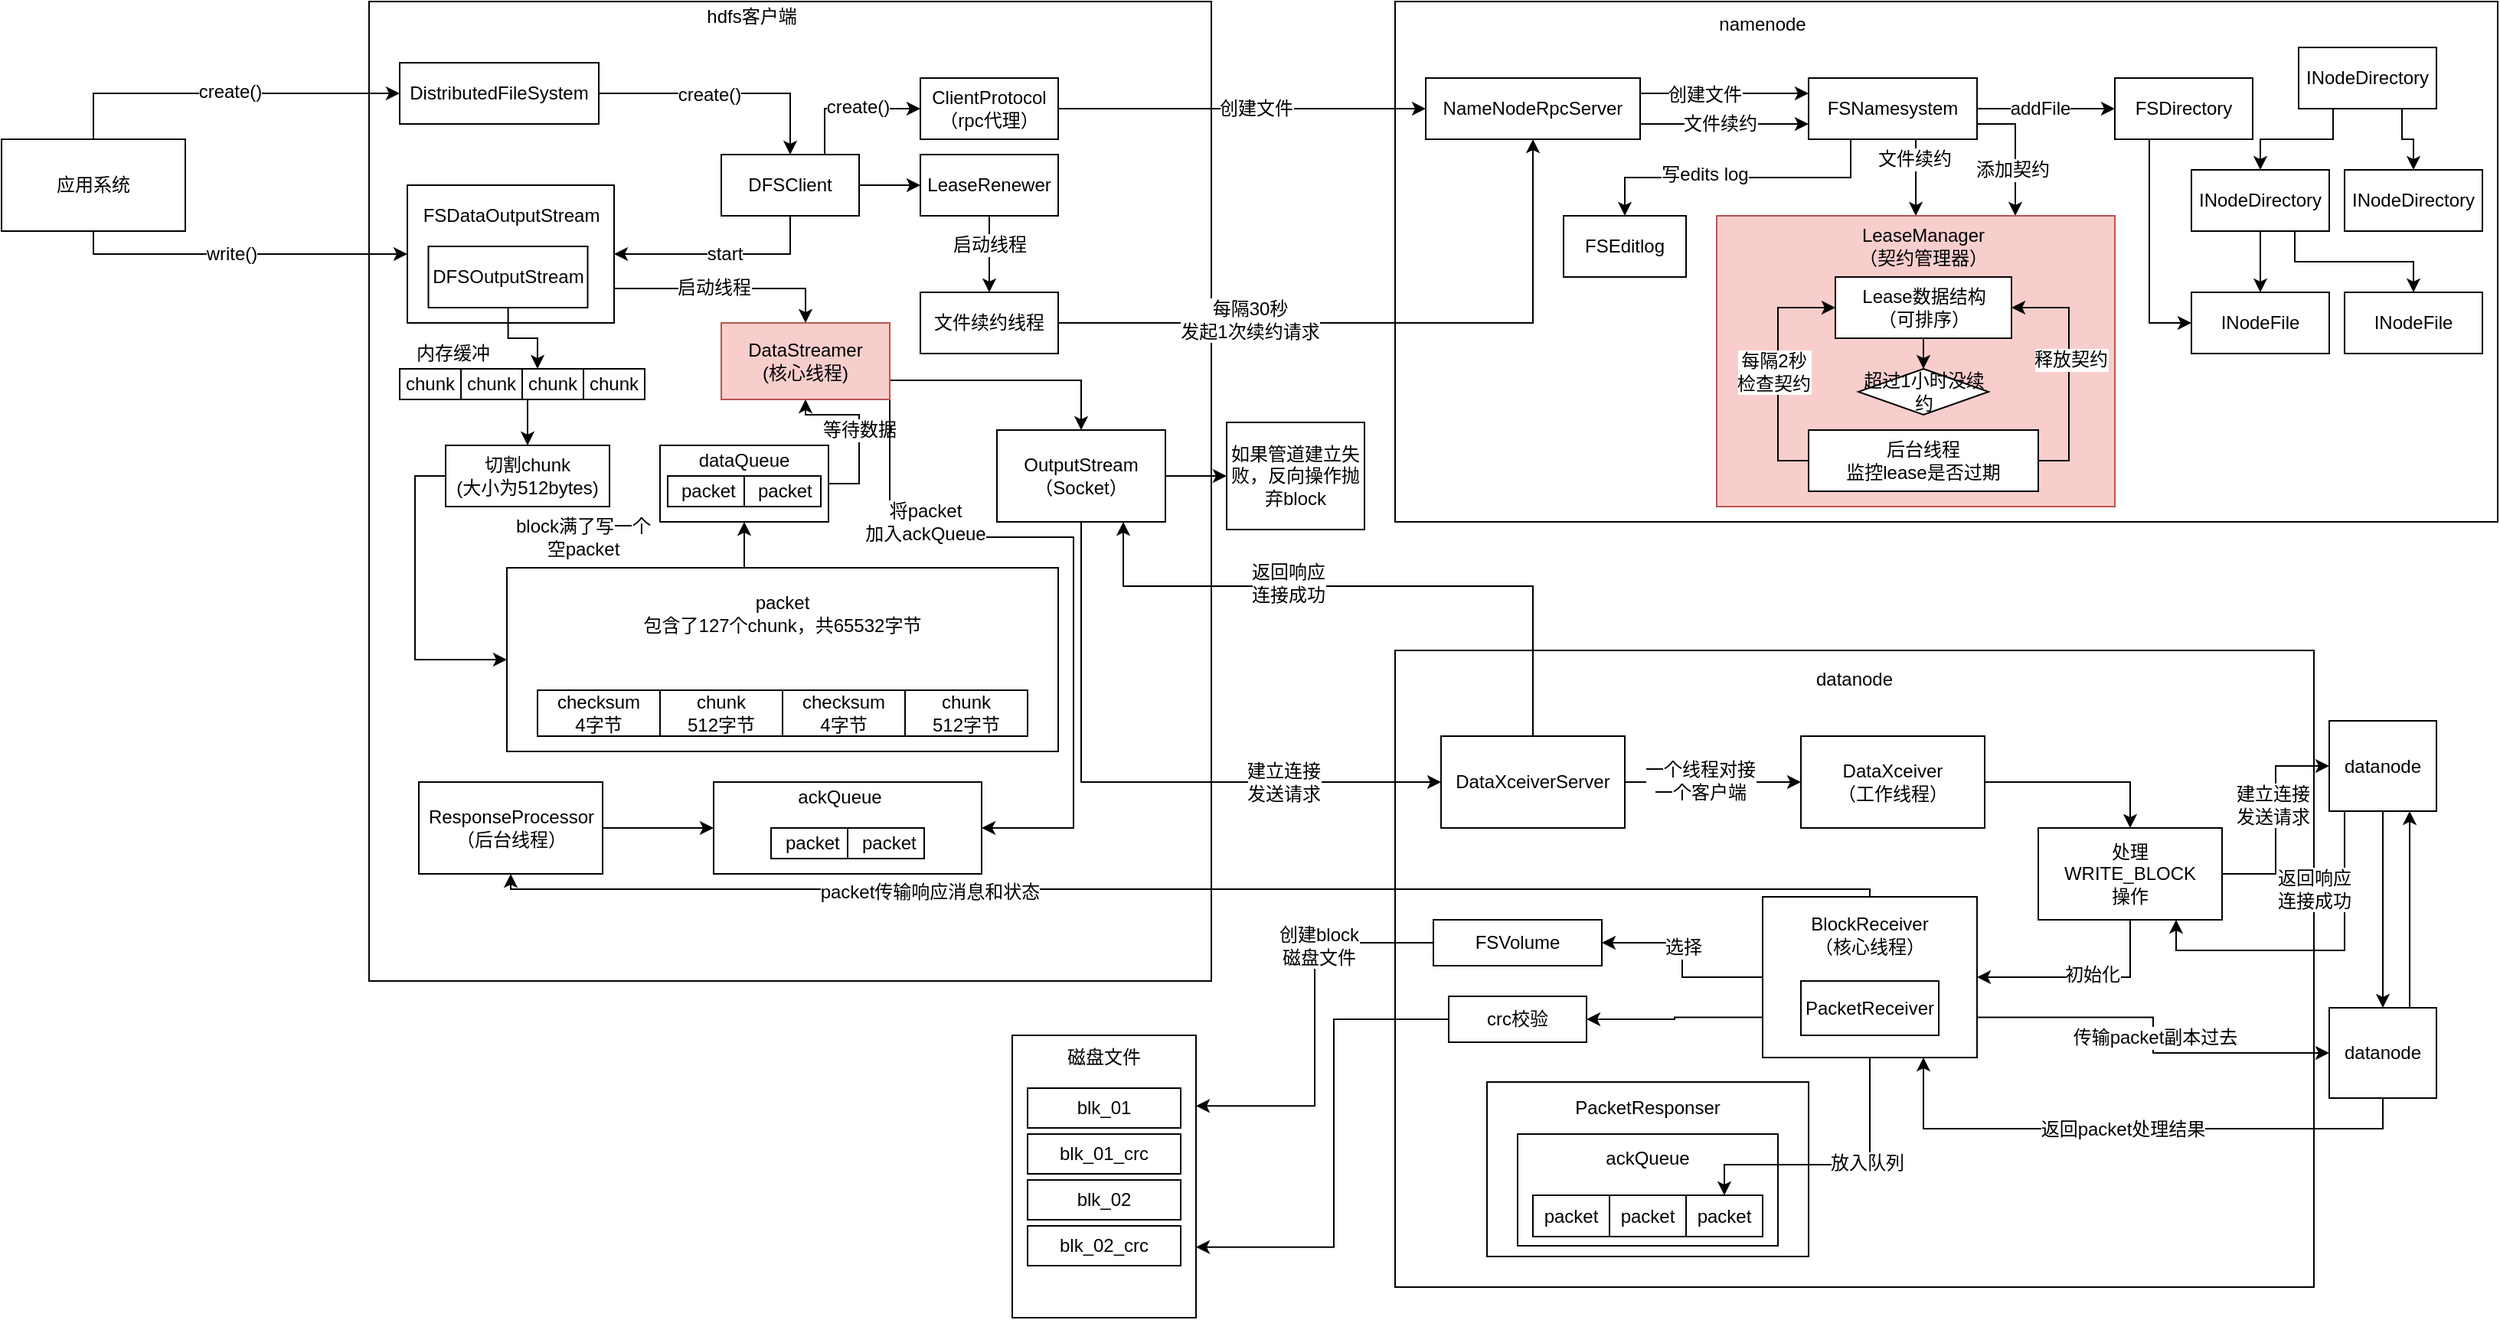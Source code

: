 <mxfile version="12.5.4" type="github">
  <diagram id="ioWwjYIK43UYGciUmTGW" name="第 1 页">
    <mxGraphModel dx="1185" dy="635" grid="1" gridSize="10" guides="1" tooltips="1" connect="1" arrows="1" fold="1" page="1" pageScale="1" pageWidth="827" pageHeight="1169" math="0" shadow="0">
      <root>
        <mxCell id="0"/>
        <mxCell id="1" parent="0"/>
        <mxCell id="fzsWADmZ7G9VQ_jfT-OL-42" value="" style="rounded=0;whiteSpace=wrap;html=1;" parent="1" vertex="1">
          <mxGeometry x="930" y="130" width="720" height="340" as="geometry"/>
        </mxCell>
        <mxCell id="fzsWADmZ7G9VQ_jfT-OL-1" value="" style="rounded=0;whiteSpace=wrap;html=1;" parent="1" vertex="1">
          <mxGeometry x="260" y="130" width="550" height="640" as="geometry"/>
        </mxCell>
        <mxCell id="fzsWADmZ7G9VQ_jfT-OL-2" value="hdfs客户端" style="text;html=1;strokeColor=none;fillColor=none;align=center;verticalAlign=middle;whiteSpace=wrap;rounded=0;" parent="1" vertex="1">
          <mxGeometry x="460" y="130" width="100" height="20" as="geometry"/>
        </mxCell>
        <mxCell id="fzsWADmZ7G9VQ_jfT-OL-6" style="edgeStyle=orthogonalEdgeStyle;rounded=0;orthogonalLoop=1;jettySize=auto;html=1;entryX=0.5;entryY=0;entryDx=0;entryDy=0;" parent="1" source="fzsWADmZ7G9VQ_jfT-OL-3" target="fzsWADmZ7G9VQ_jfT-OL-5" edge="1">
          <mxGeometry relative="1" as="geometry"/>
        </mxCell>
        <mxCell id="fzsWADmZ7G9VQ_jfT-OL-7" value="create()" style="text;html=1;align=center;verticalAlign=middle;resizable=0;points=[];labelBackgroundColor=#ffffff;" parent="fzsWADmZ7G9VQ_jfT-OL-6" vertex="1" connectable="0">
          <mxGeometry x="-0.13" y="-1" relative="1" as="geometry">
            <mxPoint as="offset"/>
          </mxGeometry>
        </mxCell>
        <mxCell id="fzsWADmZ7G9VQ_jfT-OL-3" value="DistributedFileSystem" style="rounded=0;whiteSpace=wrap;html=1;" parent="1" vertex="1">
          <mxGeometry x="280" y="170" width="130" height="40" as="geometry"/>
        </mxCell>
        <mxCell id="fzsWADmZ7G9VQ_jfT-OL-12" style="edgeStyle=orthogonalEdgeStyle;rounded=0;orthogonalLoop=1;jettySize=auto;html=1;" parent="1" source="fzsWADmZ7G9VQ_jfT-OL-5" target="fzsWADmZ7G9VQ_jfT-OL-8" edge="1">
          <mxGeometry relative="1" as="geometry">
            <Array as="points">
              <mxPoint x="535" y="295"/>
            </Array>
          </mxGeometry>
        </mxCell>
        <mxCell id="fzsWADmZ7G9VQ_jfT-OL-13" value="start" style="text;html=1;align=center;verticalAlign=middle;resizable=0;points=[];labelBackgroundColor=#ffffff;" parent="fzsWADmZ7G9VQ_jfT-OL-12" vertex="1" connectable="0">
          <mxGeometry x="-0.029" relative="1" as="geometry">
            <mxPoint as="offset"/>
          </mxGeometry>
        </mxCell>
        <mxCell id="fzsWADmZ7G9VQ_jfT-OL-27" style="edgeStyle=orthogonalEdgeStyle;rounded=0;orthogonalLoop=1;jettySize=auto;html=1;exitX=0.75;exitY=0;exitDx=0;exitDy=0;entryX=0;entryY=0.5;entryDx=0;entryDy=0;" parent="1" source="fzsWADmZ7G9VQ_jfT-OL-5" target="fzsWADmZ7G9VQ_jfT-OL-26" edge="1">
          <mxGeometry relative="1" as="geometry"/>
        </mxCell>
        <mxCell id="fzsWADmZ7G9VQ_jfT-OL-28" value="create()" style="text;html=1;align=center;verticalAlign=middle;resizable=0;points=[];labelBackgroundColor=#ffffff;" parent="fzsWADmZ7G9VQ_jfT-OL-27" vertex="1" connectable="0">
          <mxGeometry x="0.117" y="1" relative="1" as="geometry">
            <mxPoint as="offset"/>
          </mxGeometry>
        </mxCell>
        <mxCell id="fzsWADmZ7G9VQ_jfT-OL-30" value="" style="edgeStyle=orthogonalEdgeStyle;rounded=0;orthogonalLoop=1;jettySize=auto;html=1;" parent="1" source="fzsWADmZ7G9VQ_jfT-OL-5" target="fzsWADmZ7G9VQ_jfT-OL-29" edge="1">
          <mxGeometry relative="1" as="geometry"/>
        </mxCell>
        <mxCell id="fzsWADmZ7G9VQ_jfT-OL-5" value="DFSClient" style="rounded=0;whiteSpace=wrap;html=1;" parent="1" vertex="1">
          <mxGeometry x="490" y="230" width="90" height="40" as="geometry"/>
        </mxCell>
        <mxCell id="fzsWADmZ7G9VQ_jfT-OL-21" style="edgeStyle=orthogonalEdgeStyle;rounded=0;orthogonalLoop=1;jettySize=auto;html=1;exitX=1;exitY=0.75;exitDx=0;exitDy=0;entryX=0.5;entryY=0;entryDx=0;entryDy=0;" parent="1" source="fzsWADmZ7G9VQ_jfT-OL-8" target="fzsWADmZ7G9VQ_jfT-OL-20" edge="1">
          <mxGeometry relative="1" as="geometry"/>
        </mxCell>
        <mxCell id="fzsWADmZ7G9VQ_jfT-OL-22" value="启动线程" style="text;html=1;align=center;verticalAlign=middle;resizable=0;points=[];labelBackgroundColor=#ffffff;" parent="fzsWADmZ7G9VQ_jfT-OL-21" vertex="1" connectable="0">
          <mxGeometry x="-0.119" y="1" relative="1" as="geometry">
            <mxPoint as="offset"/>
          </mxGeometry>
        </mxCell>
        <mxCell id="fzsWADmZ7G9VQ_jfT-OL-8" value="" style="rounded=0;whiteSpace=wrap;html=1;" parent="1" vertex="1">
          <mxGeometry x="285" y="250" width="135" height="90" as="geometry"/>
        </mxCell>
        <mxCell id="fzsWADmZ7G9VQ_jfT-OL-9" value="FSDataOutputStream" style="text;html=1;strokeColor=none;fillColor=none;align=center;verticalAlign=middle;whiteSpace=wrap;rounded=0;" parent="1" vertex="1">
          <mxGeometry x="298.75" y="250" width="107.5" height="40" as="geometry"/>
        </mxCell>
        <mxCell id="fzsWADmZ7G9VQ_jfT-OL-14" style="edgeStyle=orthogonalEdgeStyle;rounded=0;orthogonalLoop=1;jettySize=auto;html=1;entryX=0.25;entryY=0;entryDx=0;entryDy=0;" parent="1" source="fzsWADmZ7G9VQ_jfT-OL-10" target="mqq1E4tbq39OMTJ4zPlu-3" edge="1">
          <mxGeometry relative="1" as="geometry"/>
        </mxCell>
        <mxCell id="fzsWADmZ7G9VQ_jfT-OL-10" value="DFSOutputStream" style="rounded=0;whiteSpace=wrap;html=1;" parent="1" vertex="1">
          <mxGeometry x="298.75" y="290" width="104" height="40" as="geometry"/>
        </mxCell>
        <mxCell id="fzsWADmZ7G9VQ_jfT-OL-24" value="" style="edgeStyle=orthogonalEdgeStyle;rounded=0;orthogonalLoop=1;jettySize=auto;html=1;" parent="1" source="fzsWADmZ7G9VQ_jfT-OL-11" target="fzsWADmZ7G9VQ_jfT-OL-20" edge="1">
          <mxGeometry relative="1" as="geometry">
            <Array as="points">
              <mxPoint x="580" y="445"/>
              <mxPoint x="580" y="400"/>
              <mxPoint x="545" y="400"/>
            </Array>
          </mxGeometry>
        </mxCell>
        <mxCell id="fzsWADmZ7G9VQ_jfT-OL-25" value="等待数据" style="text;html=1;align=center;verticalAlign=middle;resizable=0;points=[];labelBackgroundColor=#ffffff;" parent="fzsWADmZ7G9VQ_jfT-OL-24" vertex="1" connectable="0">
          <mxGeometry x="-0.212" relative="1" as="geometry">
            <mxPoint y="-12" as="offset"/>
          </mxGeometry>
        </mxCell>
        <mxCell id="fzsWADmZ7G9VQ_jfT-OL-11" value="" style="rounded=0;whiteSpace=wrap;html=1;" parent="1" vertex="1">
          <mxGeometry x="450" y="420" width="110" height="50" as="geometry"/>
        </mxCell>
        <mxCell id="fzsWADmZ7G9VQ_jfT-OL-16" style="edgeStyle=orthogonalEdgeStyle;rounded=0;orthogonalLoop=1;jettySize=auto;html=1;entryX=0;entryY=0.5;entryDx=0;entryDy=0;" parent="1" source="fzsWADmZ7G9VQ_jfT-OL-15" target="fzsWADmZ7G9VQ_jfT-OL-3" edge="1">
          <mxGeometry relative="1" as="geometry">
            <Array as="points">
              <mxPoint x="80" y="190"/>
            </Array>
          </mxGeometry>
        </mxCell>
        <mxCell id="fzsWADmZ7G9VQ_jfT-OL-17" value="create()" style="text;html=1;align=center;verticalAlign=middle;resizable=0;points=[];labelBackgroundColor=#ffffff;" parent="fzsWADmZ7G9VQ_jfT-OL-16" vertex="1" connectable="0">
          <mxGeometry x="0.035" y="1" relative="1" as="geometry">
            <mxPoint as="offset"/>
          </mxGeometry>
        </mxCell>
        <mxCell id="fzsWADmZ7G9VQ_jfT-OL-18" style="edgeStyle=orthogonalEdgeStyle;rounded=0;orthogonalLoop=1;jettySize=auto;html=1;" parent="1" source="fzsWADmZ7G9VQ_jfT-OL-15" target="fzsWADmZ7G9VQ_jfT-OL-8" edge="1">
          <mxGeometry relative="1" as="geometry">
            <Array as="points">
              <mxPoint x="80" y="295"/>
            </Array>
          </mxGeometry>
        </mxCell>
        <mxCell id="fzsWADmZ7G9VQ_jfT-OL-19" value="write()" style="text;html=1;align=center;verticalAlign=middle;resizable=0;points=[];labelBackgroundColor=#ffffff;" parent="fzsWADmZ7G9VQ_jfT-OL-18" vertex="1" connectable="0">
          <mxGeometry x="-0.054" y="-2" relative="1" as="geometry">
            <mxPoint x="1" y="-2" as="offset"/>
          </mxGeometry>
        </mxCell>
        <mxCell id="fzsWADmZ7G9VQ_jfT-OL-15" value="应用系统" style="rounded=0;whiteSpace=wrap;html=1;" parent="1" vertex="1">
          <mxGeometry x="20" y="220" width="120" height="60" as="geometry"/>
        </mxCell>
        <mxCell id="mqq1E4tbq39OMTJ4zPlu-22" style="edgeStyle=orthogonalEdgeStyle;rounded=0;orthogonalLoop=1;jettySize=auto;html=1;exitX=1;exitY=0.75;exitDx=0;exitDy=0;entryX=0.5;entryY=0;entryDx=0;entryDy=0;" edge="1" parent="1" source="fzsWADmZ7G9VQ_jfT-OL-20" target="mqq1E4tbq39OMTJ4zPlu-21">
          <mxGeometry relative="1" as="geometry"/>
        </mxCell>
        <mxCell id="mqq1E4tbq39OMTJ4zPlu-64" style="edgeStyle=orthogonalEdgeStyle;rounded=0;orthogonalLoop=1;jettySize=auto;html=1;exitX=1;exitY=1;exitDx=0;exitDy=0;entryX=1;entryY=0.5;entryDx=0;entryDy=0;" edge="1" parent="1" source="fzsWADmZ7G9VQ_jfT-OL-20" target="mqq1E4tbq39OMTJ4zPlu-60">
          <mxGeometry relative="1" as="geometry">
            <Array as="points">
              <mxPoint x="600" y="480"/>
              <mxPoint x="720" y="480"/>
              <mxPoint x="720" y="670"/>
            </Array>
          </mxGeometry>
        </mxCell>
        <mxCell id="mqq1E4tbq39OMTJ4zPlu-66" value="将packet&lt;br&gt;加入ackQueue" style="text;html=1;align=center;verticalAlign=middle;resizable=0;points=[];labelBackgroundColor=#ffffff;" vertex="1" connectable="0" parent="mqq1E4tbq39OMTJ4zPlu-64">
          <mxGeometry x="-0.714" y="3" relative="1" as="geometry">
            <mxPoint x="19.5" y="14.17" as="offset"/>
          </mxGeometry>
        </mxCell>
        <mxCell id="fzsWADmZ7G9VQ_jfT-OL-20" value="DataStreamer&lt;br&gt;(核心线程)" style="rounded=0;whiteSpace=wrap;html=1;fillColor=#f8cecc;strokeColor=#b85450;" parent="1" vertex="1">
          <mxGeometry x="490" y="340" width="110" height="50" as="geometry"/>
        </mxCell>
        <mxCell id="fzsWADmZ7G9VQ_jfT-OL-26" value="ClientProtocol&lt;br&gt;（rpc代理）" style="rounded=0;whiteSpace=wrap;html=1;" parent="1" vertex="1">
          <mxGeometry x="620" y="180" width="90" height="40" as="geometry"/>
        </mxCell>
        <mxCell id="fzsWADmZ7G9VQ_jfT-OL-36" style="edgeStyle=orthogonalEdgeStyle;rounded=0;orthogonalLoop=1;jettySize=auto;html=1;entryX=0.5;entryY=0;entryDx=0;entryDy=0;" parent="1" source="fzsWADmZ7G9VQ_jfT-OL-29" target="fzsWADmZ7G9VQ_jfT-OL-31" edge="1">
          <mxGeometry relative="1" as="geometry"/>
        </mxCell>
        <mxCell id="fzsWADmZ7G9VQ_jfT-OL-41" value="启动线程" style="text;html=1;align=center;verticalAlign=middle;resizable=0;points=[];labelBackgroundColor=#ffffff;" parent="fzsWADmZ7G9VQ_jfT-OL-36" vertex="1" connectable="0">
          <mxGeometry x="-0.259" relative="1" as="geometry">
            <mxPoint as="offset"/>
          </mxGeometry>
        </mxCell>
        <mxCell id="fzsWADmZ7G9VQ_jfT-OL-29" value="LeaseRenewer" style="rounded=0;whiteSpace=wrap;html=1;" parent="1" vertex="1">
          <mxGeometry x="620" y="230" width="90" height="40" as="geometry"/>
        </mxCell>
        <mxCell id="fzsWADmZ7G9VQ_jfT-OL-51" style="edgeStyle=orthogonalEdgeStyle;rounded=0;orthogonalLoop=1;jettySize=auto;html=1;" parent="1" source="fzsWADmZ7G9VQ_jfT-OL-31" target="fzsWADmZ7G9VQ_jfT-OL-45" edge="1">
          <mxGeometry relative="1" as="geometry"/>
        </mxCell>
        <mxCell id="fzsWADmZ7G9VQ_jfT-OL-52" value="每隔30秒&lt;br&gt;发起1次续约请求" style="text;html=1;align=center;verticalAlign=middle;resizable=0;points=[];labelBackgroundColor=#ffffff;" parent="fzsWADmZ7G9VQ_jfT-OL-51" vertex="1" connectable="0">
          <mxGeometry x="-0.422" y="2" relative="1" as="geometry">
            <mxPoint as="offset"/>
          </mxGeometry>
        </mxCell>
        <mxCell id="fzsWADmZ7G9VQ_jfT-OL-31" value="文件续约线程" style="rounded=0;whiteSpace=wrap;html=1;" parent="1" vertex="1">
          <mxGeometry x="620" y="320" width="90" height="40" as="geometry"/>
        </mxCell>
        <mxCell id="fzsWADmZ7G9VQ_jfT-OL-37" value="" style="rounded=0;whiteSpace=wrap;html=1;" parent="1" vertex="1">
          <mxGeometry x="930" y="554" width="600" height="416" as="geometry"/>
        </mxCell>
        <mxCell id="fzsWADmZ7G9VQ_jfT-OL-44" value="namenode" style="text;html=1;strokeColor=none;fillColor=none;align=center;verticalAlign=middle;whiteSpace=wrap;rounded=0;" parent="1" vertex="1">
          <mxGeometry x="1110" y="130" width="120" height="30" as="geometry"/>
        </mxCell>
        <mxCell id="fzsWADmZ7G9VQ_jfT-OL-56" value="" style="edgeStyle=orthogonalEdgeStyle;rounded=0;orthogonalLoop=1;jettySize=auto;html=1;" parent="1" source="fzsWADmZ7G9VQ_jfT-OL-45" target="fzsWADmZ7G9VQ_jfT-OL-55" edge="1">
          <mxGeometry relative="1" as="geometry">
            <Array as="points">
              <mxPoint x="1120" y="210"/>
              <mxPoint x="1120" y="210"/>
            </Array>
          </mxGeometry>
        </mxCell>
        <mxCell id="fzsWADmZ7G9VQ_jfT-OL-62" value="文件续约" style="text;html=1;align=center;verticalAlign=middle;resizable=0;points=[];labelBackgroundColor=#ffffff;" parent="fzsWADmZ7G9VQ_jfT-OL-56" vertex="1" connectable="0">
          <mxGeometry x="-0.258" y="3" relative="1" as="geometry">
            <mxPoint x="10.34" y="3.14" as="offset"/>
          </mxGeometry>
        </mxCell>
        <mxCell id="fzsWADmZ7G9VQ_jfT-OL-61" style="edgeStyle=orthogonalEdgeStyle;rounded=0;orthogonalLoop=1;jettySize=auto;html=1;exitX=1;exitY=0.25;exitDx=0;exitDy=0;entryX=0;entryY=0.25;entryDx=0;entryDy=0;" parent="1" source="fzsWADmZ7G9VQ_jfT-OL-45" target="fzsWADmZ7G9VQ_jfT-OL-55" edge="1">
          <mxGeometry relative="1" as="geometry"/>
        </mxCell>
        <mxCell id="fzsWADmZ7G9VQ_jfT-OL-63" value="创建文件" style="text;html=1;align=center;verticalAlign=middle;resizable=0;points=[];labelBackgroundColor=#ffffff;" parent="fzsWADmZ7G9VQ_jfT-OL-61" vertex="1" connectable="0">
          <mxGeometry x="-0.241" y="-1" relative="1" as="geometry">
            <mxPoint as="offset"/>
          </mxGeometry>
        </mxCell>
        <mxCell id="fzsWADmZ7G9VQ_jfT-OL-45" value="NameNodeRpcServer" style="rounded=0;whiteSpace=wrap;html=1;" parent="1" vertex="1">
          <mxGeometry x="950" y="180" width="140" height="40" as="geometry"/>
        </mxCell>
        <mxCell id="fzsWADmZ7G9VQ_jfT-OL-69" style="edgeStyle=orthogonalEdgeStyle;rounded=0;orthogonalLoop=1;jettySize=auto;html=1;" parent="1" source="fzsWADmZ7G9VQ_jfT-OL-55" target="fzsWADmZ7G9VQ_jfT-OL-68" edge="1">
          <mxGeometry relative="1" as="geometry"/>
        </mxCell>
        <mxCell id="fzsWADmZ7G9VQ_jfT-OL-70" value="addFile" style="text;html=1;align=center;verticalAlign=middle;resizable=0;points=[];labelBackgroundColor=#ffffff;" parent="fzsWADmZ7G9VQ_jfT-OL-69" vertex="1" connectable="0">
          <mxGeometry x="-0.232" y="1" relative="1" as="geometry">
            <mxPoint x="5.83" y="1" as="offset"/>
          </mxGeometry>
        </mxCell>
        <mxCell id="fzsWADmZ7G9VQ_jfT-OL-83" style="edgeStyle=orthogonalEdgeStyle;rounded=0;orthogonalLoop=1;jettySize=auto;html=1;exitX=0.25;exitY=1;exitDx=0;exitDy=0;entryX=0.5;entryY=0;entryDx=0;entryDy=0;" parent="1" source="fzsWADmZ7G9VQ_jfT-OL-55" target="fzsWADmZ7G9VQ_jfT-OL-82" edge="1">
          <mxGeometry relative="1" as="geometry"/>
        </mxCell>
        <mxCell id="fzsWADmZ7G9VQ_jfT-OL-84" value="写edits log" style="text;html=1;align=center;verticalAlign=middle;resizable=0;points=[];labelBackgroundColor=#ffffff;" parent="fzsWADmZ7G9VQ_jfT-OL-83" vertex="1" connectable="0">
          <mxGeometry x="0.224" y="-2" relative="1" as="geometry">
            <mxPoint as="offset"/>
          </mxGeometry>
        </mxCell>
        <mxCell id="fzsWADmZ7G9VQ_jfT-OL-97" style="edgeStyle=orthogonalEdgeStyle;rounded=0;orthogonalLoop=1;jettySize=auto;html=1;exitX=0.5;exitY=1;exitDx=0;exitDy=0;entryX=0.5;entryY=0;entryDx=0;entryDy=0;" parent="1" source="fzsWADmZ7G9VQ_jfT-OL-55" target="fzsWADmZ7G9VQ_jfT-OL-85" edge="1">
          <mxGeometry relative="1" as="geometry">
            <Array as="points">
              <mxPoint x="1270" y="220"/>
            </Array>
          </mxGeometry>
        </mxCell>
        <mxCell id="fzsWADmZ7G9VQ_jfT-OL-98" value="文件续约" style="text;html=1;align=center;verticalAlign=middle;resizable=0;points=[];labelBackgroundColor=#ffffff;" parent="fzsWADmZ7G9VQ_jfT-OL-97" vertex="1" connectable="0">
          <mxGeometry x="-0.154" y="-1" relative="1" as="geometry">
            <mxPoint as="offset"/>
          </mxGeometry>
        </mxCell>
        <mxCell id="fzsWADmZ7G9VQ_jfT-OL-99" style="edgeStyle=orthogonalEdgeStyle;rounded=0;orthogonalLoop=1;jettySize=auto;html=1;exitX=1;exitY=0.75;exitDx=0;exitDy=0;entryX=0.75;entryY=0;entryDx=0;entryDy=0;" parent="1" source="fzsWADmZ7G9VQ_jfT-OL-55" target="fzsWADmZ7G9VQ_jfT-OL-85" edge="1">
          <mxGeometry relative="1" as="geometry"/>
        </mxCell>
        <mxCell id="fzsWADmZ7G9VQ_jfT-OL-100" value="添加契约" style="text;html=1;align=center;verticalAlign=middle;resizable=0;points=[];labelBackgroundColor=#ffffff;" parent="fzsWADmZ7G9VQ_jfT-OL-99" vertex="1" connectable="0">
          <mxGeometry x="0.078" y="-2" relative="1" as="geometry">
            <mxPoint x="-0.5" y="9.17" as="offset"/>
          </mxGeometry>
        </mxCell>
        <mxCell id="fzsWADmZ7G9VQ_jfT-OL-55" value="FSNamesystem" style="rounded=0;whiteSpace=wrap;html=1;" parent="1" vertex="1">
          <mxGeometry x="1200" y="180" width="110" height="40" as="geometry"/>
        </mxCell>
        <mxCell id="fzsWADmZ7G9VQ_jfT-OL-46" style="edgeStyle=orthogonalEdgeStyle;rounded=0;orthogonalLoop=1;jettySize=auto;html=1;" parent="1" source="fzsWADmZ7G9VQ_jfT-OL-26" target="fzsWADmZ7G9VQ_jfT-OL-45" edge="1">
          <mxGeometry relative="1" as="geometry"/>
        </mxCell>
        <mxCell id="fzsWADmZ7G9VQ_jfT-OL-47" value="创建文件" style="text;html=1;align=center;verticalAlign=middle;resizable=0;points=[];labelBackgroundColor=#ffffff;" parent="fzsWADmZ7G9VQ_jfT-OL-46" vertex="1" connectable="0">
          <mxGeometry x="0.077" relative="1" as="geometry">
            <mxPoint as="offset"/>
          </mxGeometry>
        </mxCell>
        <mxCell id="fzsWADmZ7G9VQ_jfT-OL-81" style="edgeStyle=orthogonalEdgeStyle;rounded=0;orthogonalLoop=1;jettySize=auto;html=1;exitX=0.25;exitY=1;exitDx=0;exitDy=0;entryX=0;entryY=0.5;entryDx=0;entryDy=0;" parent="1" source="fzsWADmZ7G9VQ_jfT-OL-68" target="fzsWADmZ7G9VQ_jfT-OL-76" edge="1">
          <mxGeometry relative="1" as="geometry"/>
        </mxCell>
        <mxCell id="fzsWADmZ7G9VQ_jfT-OL-68" value="FSDirectory" style="rounded=0;whiteSpace=wrap;html=1;" parent="1" vertex="1">
          <mxGeometry x="1400" y="180" width="90" height="40" as="geometry"/>
        </mxCell>
        <mxCell id="fzsWADmZ7G9VQ_jfT-OL-74" style="edgeStyle=orthogonalEdgeStyle;rounded=0;orthogonalLoop=1;jettySize=auto;html=1;exitX=0.25;exitY=1;exitDx=0;exitDy=0;" parent="1" source="fzsWADmZ7G9VQ_jfT-OL-71" target="fzsWADmZ7G9VQ_jfT-OL-72" edge="1">
          <mxGeometry relative="1" as="geometry"/>
        </mxCell>
        <mxCell id="fzsWADmZ7G9VQ_jfT-OL-75" style="edgeStyle=orthogonalEdgeStyle;rounded=0;orthogonalLoop=1;jettySize=auto;html=1;exitX=0.75;exitY=1;exitDx=0;exitDy=0;entryX=0.5;entryY=0;entryDx=0;entryDy=0;" parent="1" source="fzsWADmZ7G9VQ_jfT-OL-71" target="fzsWADmZ7G9VQ_jfT-OL-73" edge="1">
          <mxGeometry relative="1" as="geometry"/>
        </mxCell>
        <mxCell id="fzsWADmZ7G9VQ_jfT-OL-71" value="INodeDirectory" style="rounded=0;whiteSpace=wrap;html=1;" parent="1" vertex="1">
          <mxGeometry x="1520" y="160" width="90" height="40" as="geometry"/>
        </mxCell>
        <mxCell id="fzsWADmZ7G9VQ_jfT-OL-79" style="edgeStyle=orthogonalEdgeStyle;rounded=0;orthogonalLoop=1;jettySize=auto;html=1;entryX=0.5;entryY=0;entryDx=0;entryDy=0;" parent="1" source="fzsWADmZ7G9VQ_jfT-OL-72" target="fzsWADmZ7G9VQ_jfT-OL-76" edge="1">
          <mxGeometry relative="1" as="geometry"/>
        </mxCell>
        <mxCell id="fzsWADmZ7G9VQ_jfT-OL-80" style="edgeStyle=orthogonalEdgeStyle;rounded=0;orthogonalLoop=1;jettySize=auto;html=1;exitX=0.75;exitY=1;exitDx=0;exitDy=0;entryX=0.5;entryY=0;entryDx=0;entryDy=0;" parent="1" source="fzsWADmZ7G9VQ_jfT-OL-72" target="fzsWADmZ7G9VQ_jfT-OL-77" edge="1">
          <mxGeometry relative="1" as="geometry"/>
        </mxCell>
        <mxCell id="fzsWADmZ7G9VQ_jfT-OL-72" value="INodeDirectory" style="rounded=0;whiteSpace=wrap;html=1;" parent="1" vertex="1">
          <mxGeometry x="1450" y="240" width="90" height="40" as="geometry"/>
        </mxCell>
        <mxCell id="fzsWADmZ7G9VQ_jfT-OL-73" value="INodeDirectory" style="rounded=0;whiteSpace=wrap;html=1;" parent="1" vertex="1">
          <mxGeometry x="1550" y="240" width="90" height="40" as="geometry"/>
        </mxCell>
        <mxCell id="fzsWADmZ7G9VQ_jfT-OL-76" value="INodeFile" style="rounded=0;whiteSpace=wrap;html=1;" parent="1" vertex="1">
          <mxGeometry x="1450" y="320" width="90" height="40" as="geometry"/>
        </mxCell>
        <mxCell id="fzsWADmZ7G9VQ_jfT-OL-77" value="INodeFile" style="rounded=0;whiteSpace=wrap;html=1;" parent="1" vertex="1">
          <mxGeometry x="1550" y="320" width="90" height="40" as="geometry"/>
        </mxCell>
        <mxCell id="fzsWADmZ7G9VQ_jfT-OL-82" value="FSEditlog" style="rounded=0;whiteSpace=wrap;html=1;" parent="1" vertex="1">
          <mxGeometry x="1040" y="270" width="80" height="40" as="geometry"/>
        </mxCell>
        <mxCell id="fzsWADmZ7G9VQ_jfT-OL-85" value="" style="rounded=0;whiteSpace=wrap;html=1;fillColor=#f8cecc;strokeColor=#b85450;" parent="1" vertex="1">
          <mxGeometry x="1140" y="270" width="260" height="190" as="geometry"/>
        </mxCell>
        <mxCell id="fzsWADmZ7G9VQ_jfT-OL-86" value="LeaseManager&lt;br&gt;（契约管理器）" style="text;html=1;strokeColor=none;fillColor=none;align=center;verticalAlign=middle;whiteSpace=wrap;rounded=0;" parent="1" vertex="1">
          <mxGeometry x="1230" y="275" width="90" height="30" as="geometry"/>
        </mxCell>
        <mxCell id="fzsWADmZ7G9VQ_jfT-OL-89" style="edgeStyle=orthogonalEdgeStyle;rounded=0;orthogonalLoop=1;jettySize=auto;html=1;entryX=0.5;entryY=0;entryDx=0;entryDy=0;" parent="1" source="fzsWADmZ7G9VQ_jfT-OL-87" target="fzsWADmZ7G9VQ_jfT-OL-88" edge="1">
          <mxGeometry relative="1" as="geometry"/>
        </mxCell>
        <mxCell id="fzsWADmZ7G9VQ_jfT-OL-87" value="Lease数据结构&lt;br&gt;（可排序）" style="rounded=0;whiteSpace=wrap;html=1;" parent="1" vertex="1">
          <mxGeometry x="1217.5" y="310" width="115" height="40" as="geometry"/>
        </mxCell>
        <mxCell id="fzsWADmZ7G9VQ_jfT-OL-88" value="超过1小时没续约" style="rhombus;whiteSpace=wrap;html=1;" parent="1" vertex="1">
          <mxGeometry x="1232.5" y="370" width="85" height="30" as="geometry"/>
        </mxCell>
        <mxCell id="fzsWADmZ7G9VQ_jfT-OL-92" style="edgeStyle=orthogonalEdgeStyle;rounded=0;orthogonalLoop=1;jettySize=auto;html=1;entryX=0;entryY=0.5;entryDx=0;entryDy=0;" parent="1" source="fzsWADmZ7G9VQ_jfT-OL-90" target="fzsWADmZ7G9VQ_jfT-OL-87" edge="1">
          <mxGeometry relative="1" as="geometry">
            <Array as="points">
              <mxPoint x="1180" y="430"/>
              <mxPoint x="1180" y="330"/>
            </Array>
          </mxGeometry>
        </mxCell>
        <mxCell id="fzsWADmZ7G9VQ_jfT-OL-93" value="每隔2秒&lt;br&gt;检查契约" style="text;html=1;align=center;verticalAlign=middle;resizable=0;points=[];labelBackgroundColor=#ffffff;" parent="fzsWADmZ7G9VQ_jfT-OL-92" vertex="1" connectable="0">
          <mxGeometry x="-0.005" y="3" relative="1" as="geometry">
            <mxPoint as="offset"/>
          </mxGeometry>
        </mxCell>
        <mxCell id="fzsWADmZ7G9VQ_jfT-OL-94" style="edgeStyle=orthogonalEdgeStyle;rounded=0;orthogonalLoop=1;jettySize=auto;html=1;entryX=1;entryY=0.5;entryDx=0;entryDy=0;" parent="1" source="fzsWADmZ7G9VQ_jfT-OL-90" target="fzsWADmZ7G9VQ_jfT-OL-87" edge="1">
          <mxGeometry relative="1" as="geometry">
            <Array as="points">
              <mxPoint x="1370" y="430"/>
              <mxPoint x="1370" y="330"/>
            </Array>
          </mxGeometry>
        </mxCell>
        <mxCell id="fzsWADmZ7G9VQ_jfT-OL-95" value="释放契约" style="text;html=1;align=center;verticalAlign=middle;resizable=0;points=[];labelBackgroundColor=#ffffff;" parent="fzsWADmZ7G9VQ_jfT-OL-94" vertex="1" connectable="0">
          <mxGeometry x="0.101" y="-1" relative="1" as="geometry">
            <mxPoint as="offset"/>
          </mxGeometry>
        </mxCell>
        <mxCell id="fzsWADmZ7G9VQ_jfT-OL-90" value="后台线程&lt;br&gt;监控lease是否过期" style="rounded=0;whiteSpace=wrap;html=1;" parent="1" vertex="1">
          <mxGeometry x="1200" y="410" width="150" height="40" as="geometry"/>
        </mxCell>
        <mxCell id="mqq1E4tbq39OMTJ4zPlu-1" value="chunk" style="rounded=0;whiteSpace=wrap;html=1;" vertex="1" parent="1">
          <mxGeometry x="280" y="370" width="40" height="20" as="geometry"/>
        </mxCell>
        <mxCell id="mqq1E4tbq39OMTJ4zPlu-2" value="chunk" style="rounded=0;whiteSpace=wrap;html=1;" vertex="1" parent="1">
          <mxGeometry x="320" y="370" width="40" height="20" as="geometry"/>
        </mxCell>
        <mxCell id="mqq1E4tbq39OMTJ4zPlu-7" style="edgeStyle=orthogonalEdgeStyle;rounded=0;orthogonalLoop=1;jettySize=auto;html=1;exitX=0.5;exitY=1;exitDx=0;exitDy=0;entryX=0.5;entryY=0;entryDx=0;entryDy=0;" edge="1" parent="1" source="mqq1E4tbq39OMTJ4zPlu-3" target="mqq1E4tbq39OMTJ4zPlu-6">
          <mxGeometry relative="1" as="geometry"/>
        </mxCell>
        <mxCell id="mqq1E4tbq39OMTJ4zPlu-3" value="chunk" style="rounded=0;whiteSpace=wrap;html=1;" vertex="1" parent="1">
          <mxGeometry x="360" y="370" width="40" height="20" as="geometry"/>
        </mxCell>
        <mxCell id="mqq1E4tbq39OMTJ4zPlu-4" value="chunk" style="rounded=0;whiteSpace=wrap;html=1;" vertex="1" parent="1">
          <mxGeometry x="400" y="370" width="40" height="20" as="geometry"/>
        </mxCell>
        <mxCell id="mqq1E4tbq39OMTJ4zPlu-5" value="内存缓冲" style="text;html=1;strokeColor=none;fillColor=none;align=center;verticalAlign=middle;whiteSpace=wrap;rounded=0;" vertex="1" parent="1">
          <mxGeometry x="280" y="350" width="70" height="20" as="geometry"/>
        </mxCell>
        <mxCell id="mqq1E4tbq39OMTJ4zPlu-18" style="edgeStyle=orthogonalEdgeStyle;rounded=0;orthogonalLoop=1;jettySize=auto;html=1;exitX=0;exitY=0.5;exitDx=0;exitDy=0;entryX=0;entryY=0.5;entryDx=0;entryDy=0;" edge="1" parent="1" source="mqq1E4tbq39OMTJ4zPlu-6" target="mqq1E4tbq39OMTJ4zPlu-8">
          <mxGeometry relative="1" as="geometry"/>
        </mxCell>
        <mxCell id="mqq1E4tbq39OMTJ4zPlu-6" value="切割chunk&lt;br&gt;(大小为512bytes)" style="rounded=0;whiteSpace=wrap;html=1;" vertex="1" parent="1">
          <mxGeometry x="310" y="420" width="107" height="40" as="geometry"/>
        </mxCell>
        <mxCell id="mqq1E4tbq39OMTJ4zPlu-19" style="edgeStyle=orthogonalEdgeStyle;rounded=0;orthogonalLoop=1;jettySize=auto;html=1;exitX=0.5;exitY=0;exitDx=0;exitDy=0;entryX=0.5;entryY=1;entryDx=0;entryDy=0;" edge="1" parent="1" source="mqq1E4tbq39OMTJ4zPlu-8" target="fzsWADmZ7G9VQ_jfT-OL-11">
          <mxGeometry relative="1" as="geometry"/>
        </mxCell>
        <mxCell id="mqq1E4tbq39OMTJ4zPlu-8" value="" style="rounded=0;whiteSpace=wrap;html=1;" vertex="1" parent="1">
          <mxGeometry x="350" y="500" width="360" height="120" as="geometry"/>
        </mxCell>
        <mxCell id="mqq1E4tbq39OMTJ4zPlu-9" value="packet&lt;br&gt;包含了127个chunk，共65532字节" style="text;html=1;strokeColor=none;fillColor=none;align=center;verticalAlign=middle;whiteSpace=wrap;rounded=0;" vertex="1" parent="1">
          <mxGeometry x="430" y="510" width="200" height="40" as="geometry"/>
        </mxCell>
        <mxCell id="mqq1E4tbq39OMTJ4zPlu-10" value="checksum&lt;br&gt;4字节" style="rounded=0;whiteSpace=wrap;html=1;" vertex="1" parent="1">
          <mxGeometry x="370" y="580" width="80" height="30" as="geometry"/>
        </mxCell>
        <mxCell id="mqq1E4tbq39OMTJ4zPlu-11" value="chunk&lt;br&gt;512字节" style="rounded=0;whiteSpace=wrap;html=1;" vertex="1" parent="1">
          <mxGeometry x="450" y="580" width="80" height="30" as="geometry"/>
        </mxCell>
        <mxCell id="mqq1E4tbq39OMTJ4zPlu-15" value="checksum&lt;br&gt;4字节" style="rounded=0;whiteSpace=wrap;html=1;" vertex="1" parent="1">
          <mxGeometry x="530" y="580" width="80" height="30" as="geometry"/>
        </mxCell>
        <mxCell id="mqq1E4tbq39OMTJ4zPlu-16" value="chunk&lt;br&gt;512字节" style="rounded=0;whiteSpace=wrap;html=1;" vertex="1" parent="1">
          <mxGeometry x="610" y="580" width="80" height="30" as="geometry"/>
        </mxCell>
        <mxCell id="mqq1E4tbq39OMTJ4zPlu-20" value="block满了写一个空packet" style="text;html=1;strokeColor=none;fillColor=none;align=center;verticalAlign=middle;whiteSpace=wrap;rounded=0;" vertex="1" parent="1">
          <mxGeometry x="350" y="470" width="100" height="20" as="geometry"/>
        </mxCell>
        <mxCell id="mqq1E4tbq39OMTJ4zPlu-29" style="edgeStyle=orthogonalEdgeStyle;rounded=0;orthogonalLoop=1;jettySize=auto;html=1;entryX=0;entryY=0.5;entryDx=0;entryDy=0;" edge="1" parent="1" source="mqq1E4tbq39OMTJ4zPlu-21" target="mqq1E4tbq39OMTJ4zPlu-28">
          <mxGeometry relative="1" as="geometry"/>
        </mxCell>
        <mxCell id="mqq1E4tbq39OMTJ4zPlu-38" style="edgeStyle=orthogonalEdgeStyle;rounded=0;orthogonalLoop=1;jettySize=auto;html=1;exitX=0.5;exitY=1;exitDx=0;exitDy=0;entryX=0;entryY=0.5;entryDx=0;entryDy=0;" edge="1" parent="1" source="mqq1E4tbq39OMTJ4zPlu-21" target="mqq1E4tbq39OMTJ4zPlu-37">
          <mxGeometry relative="1" as="geometry"/>
        </mxCell>
        <mxCell id="mqq1E4tbq39OMTJ4zPlu-39" value="建立连接&lt;br&gt;发送请求" style="text;html=1;align=center;verticalAlign=middle;resizable=0;points=[];labelBackgroundColor=#ffffff;" vertex="1" connectable="0" parent="mqq1E4tbq39OMTJ4zPlu-38">
          <mxGeometry x="0.491" relative="1" as="geometry">
            <mxPoint as="offset"/>
          </mxGeometry>
        </mxCell>
        <mxCell id="mqq1E4tbq39OMTJ4zPlu-21" value="OutputStream&lt;br&gt;（Socket）" style="rounded=0;whiteSpace=wrap;html=1;" vertex="1" parent="1">
          <mxGeometry x="670" y="410" width="110" height="60" as="geometry"/>
        </mxCell>
        <mxCell id="mqq1E4tbq39OMTJ4zPlu-23" value="datanode" style="text;html=1;strokeColor=none;fillColor=none;align=center;verticalAlign=middle;whiteSpace=wrap;rounded=0;" vertex="1" parent="1">
          <mxGeometry x="1185" y="560" width="90" height="26" as="geometry"/>
        </mxCell>
        <mxCell id="mqq1E4tbq39OMTJ4zPlu-28" value="如果管道建立失败，反向操作抛弃block" style="rounded=0;whiteSpace=wrap;html=1;" vertex="1" parent="1">
          <mxGeometry x="820" y="405" width="90" height="70" as="geometry"/>
        </mxCell>
        <mxCell id="mqq1E4tbq39OMTJ4zPlu-32" style="edgeStyle=orthogonalEdgeStyle;rounded=0;orthogonalLoop=1;jettySize=auto;html=1;entryX=1;entryY=0.25;entryDx=0;entryDy=0;" edge="1" parent="1" source="mqq1E4tbq39OMTJ4zPlu-30" target="mqq1E4tbq39OMTJ4zPlu-31">
          <mxGeometry relative="1" as="geometry"/>
        </mxCell>
        <mxCell id="mqq1E4tbq39OMTJ4zPlu-33" value="创建block&lt;br&gt;磁盘文件" style="text;html=1;align=center;verticalAlign=middle;resizable=0;points=[];labelBackgroundColor=#ffffff;" vertex="1" connectable="0" parent="mqq1E4tbq39OMTJ4zPlu-32">
          <mxGeometry x="-0.394" y="2" relative="1" as="geometry">
            <mxPoint as="offset"/>
          </mxGeometry>
        </mxCell>
        <mxCell id="mqq1E4tbq39OMTJ4zPlu-30" value="FSVolume" style="rounded=0;whiteSpace=wrap;html=1;" vertex="1" parent="1">
          <mxGeometry x="955" y="730" width="110" height="30" as="geometry"/>
        </mxCell>
        <mxCell id="mqq1E4tbq39OMTJ4zPlu-31" value="" style="rounded=0;whiteSpace=wrap;html=1;" vertex="1" parent="1">
          <mxGeometry x="680" y="805.5" width="120" height="184.5" as="geometry"/>
        </mxCell>
        <mxCell id="mqq1E4tbq39OMTJ4zPlu-35" style="edgeStyle=orthogonalEdgeStyle;rounded=0;orthogonalLoop=1;jettySize=auto;html=1;entryX=1;entryY=0.5;entryDx=0;entryDy=0;" edge="1" parent="1" source="mqq1E4tbq39OMTJ4zPlu-34" target="mqq1E4tbq39OMTJ4zPlu-30">
          <mxGeometry relative="1" as="geometry"/>
        </mxCell>
        <mxCell id="mqq1E4tbq39OMTJ4zPlu-36" value="选择" style="text;html=1;align=center;verticalAlign=middle;resizable=0;points=[];labelBackgroundColor=#ffffff;" vertex="1" connectable="0" parent="mqq1E4tbq39OMTJ4zPlu-35">
          <mxGeometry x="0.13" relative="1" as="geometry">
            <mxPoint as="offset"/>
          </mxGeometry>
        </mxCell>
        <mxCell id="mqq1E4tbq39OMTJ4zPlu-75" style="edgeStyle=orthogonalEdgeStyle;rounded=0;orthogonalLoop=1;jettySize=auto;html=1;exitX=0;exitY=0.75;exitDx=0;exitDy=0;" edge="1" parent="1" source="mqq1E4tbq39OMTJ4zPlu-34" target="mqq1E4tbq39OMTJ4zPlu-76">
          <mxGeometry relative="1" as="geometry">
            <mxPoint x="1070" y="794" as="targetPoint"/>
          </mxGeometry>
        </mxCell>
        <mxCell id="mqq1E4tbq39OMTJ4zPlu-96" style="edgeStyle=orthogonalEdgeStyle;rounded=0;orthogonalLoop=1;jettySize=auto;html=1;exitX=1;exitY=0.75;exitDx=0;exitDy=0;" edge="1" parent="1" source="mqq1E4tbq39OMTJ4zPlu-34" target="mqq1E4tbq39OMTJ4zPlu-49">
          <mxGeometry relative="1" as="geometry"/>
        </mxCell>
        <mxCell id="mqq1E4tbq39OMTJ4zPlu-97" value="传输packet副本过去" style="text;html=1;align=center;verticalAlign=middle;resizable=0;points=[];labelBackgroundColor=#ffffff;" vertex="1" connectable="0" parent="mqq1E4tbq39OMTJ4zPlu-96">
          <mxGeometry x="0.011" y="1" relative="1" as="geometry">
            <mxPoint as="offset"/>
          </mxGeometry>
        </mxCell>
        <mxCell id="mqq1E4tbq39OMTJ4zPlu-102" style="edgeStyle=orthogonalEdgeStyle;rounded=0;orthogonalLoop=1;jettySize=auto;html=1;entryX=0.5;entryY=1;entryDx=0;entryDy=0;" edge="1" parent="1" source="mqq1E4tbq39OMTJ4zPlu-34" target="mqq1E4tbq39OMTJ4zPlu-67">
          <mxGeometry relative="1" as="geometry">
            <Array as="points">
              <mxPoint x="1240" y="710"/>
              <mxPoint x="353" y="710"/>
            </Array>
          </mxGeometry>
        </mxCell>
        <mxCell id="mqq1E4tbq39OMTJ4zPlu-103" value="packet传输响应消息和状态" style="text;html=1;align=center;verticalAlign=middle;resizable=0;points=[];labelBackgroundColor=#ffffff;" vertex="1" connectable="0" parent="mqq1E4tbq39OMTJ4zPlu-102">
          <mxGeometry x="0.372" y="2" relative="1" as="geometry">
            <mxPoint as="offset"/>
          </mxGeometry>
        </mxCell>
        <mxCell id="mqq1E4tbq39OMTJ4zPlu-34" value="" style="rounded=0;whiteSpace=wrap;html=1;" vertex="1" parent="1">
          <mxGeometry x="1170" y="715" width="140" height="105" as="geometry"/>
        </mxCell>
        <mxCell id="mqq1E4tbq39OMTJ4zPlu-42" style="edgeStyle=orthogonalEdgeStyle;rounded=0;orthogonalLoop=1;jettySize=auto;html=1;entryX=0;entryY=0.5;entryDx=0;entryDy=0;" edge="1" parent="1" source="mqq1E4tbq39OMTJ4zPlu-37" target="mqq1E4tbq39OMTJ4zPlu-41">
          <mxGeometry relative="1" as="geometry"/>
        </mxCell>
        <mxCell id="mqq1E4tbq39OMTJ4zPlu-43" value="一个线程对接&lt;br&gt;一个客户端" style="text;html=1;align=center;verticalAlign=middle;resizable=0;points=[];labelBackgroundColor=#ffffff;" vertex="1" connectable="0" parent="mqq1E4tbq39OMTJ4zPlu-42">
          <mxGeometry x="-0.156" y="1" relative="1" as="geometry">
            <mxPoint as="offset"/>
          </mxGeometry>
        </mxCell>
        <mxCell id="mqq1E4tbq39OMTJ4zPlu-37" value="DataXceiverServer" style="rounded=0;whiteSpace=wrap;html=1;" vertex="1" parent="1">
          <mxGeometry x="960" y="610" width="120" height="60" as="geometry"/>
        </mxCell>
        <mxCell id="mqq1E4tbq39OMTJ4zPlu-26" style="edgeStyle=orthogonalEdgeStyle;rounded=0;orthogonalLoop=1;jettySize=auto;html=1;exitX=0.5;exitY=0;exitDx=0;exitDy=0;entryX=0.75;entryY=1;entryDx=0;entryDy=0;" edge="1" parent="1" source="mqq1E4tbq39OMTJ4zPlu-37" target="mqq1E4tbq39OMTJ4zPlu-21">
          <mxGeometry relative="1" as="geometry">
            <Array as="points">
              <mxPoint x="1020" y="512"/>
              <mxPoint x="753" y="512"/>
            </Array>
          </mxGeometry>
        </mxCell>
        <mxCell id="mqq1E4tbq39OMTJ4zPlu-40" value="返回响应&lt;br&gt;连接成功" style="text;html=1;align=center;verticalAlign=middle;resizable=0;points=[];labelBackgroundColor=#ffffff;" vertex="1" connectable="0" parent="mqq1E4tbq39OMTJ4zPlu-26">
          <mxGeometry x="0.204" y="-3" relative="1" as="geometry">
            <mxPoint x="-13" y="1" as="offset"/>
          </mxGeometry>
        </mxCell>
        <mxCell id="mqq1E4tbq39OMTJ4zPlu-45" style="edgeStyle=orthogonalEdgeStyle;rounded=0;orthogonalLoop=1;jettySize=auto;html=1;entryX=0.5;entryY=0;entryDx=0;entryDy=0;" edge="1" parent="1" source="mqq1E4tbq39OMTJ4zPlu-41" target="mqq1E4tbq39OMTJ4zPlu-44">
          <mxGeometry relative="1" as="geometry"/>
        </mxCell>
        <mxCell id="mqq1E4tbq39OMTJ4zPlu-41" value="DataXceiver&lt;br&gt;（工作线程）" style="rounded=0;whiteSpace=wrap;html=1;" vertex="1" parent="1">
          <mxGeometry x="1195" y="610" width="120" height="60" as="geometry"/>
        </mxCell>
        <mxCell id="mqq1E4tbq39OMTJ4zPlu-46" style="edgeStyle=orthogonalEdgeStyle;rounded=0;orthogonalLoop=1;jettySize=auto;html=1;entryX=1;entryY=0.5;entryDx=0;entryDy=0;" edge="1" parent="1" source="mqq1E4tbq39OMTJ4zPlu-44" target="mqq1E4tbq39OMTJ4zPlu-34">
          <mxGeometry relative="1" as="geometry">
            <Array as="points">
              <mxPoint x="1410" y="768"/>
            </Array>
          </mxGeometry>
        </mxCell>
        <mxCell id="mqq1E4tbq39OMTJ4zPlu-47" value="初始化" style="text;html=1;align=center;verticalAlign=middle;resizable=0;points=[];labelBackgroundColor=#ffffff;" vertex="1" connectable="0" parent="mqq1E4tbq39OMTJ4zPlu-46">
          <mxGeometry x="-0.086" y="-2" relative="1" as="geometry">
            <mxPoint as="offset"/>
          </mxGeometry>
        </mxCell>
        <mxCell id="mqq1E4tbq39OMTJ4zPlu-50" style="edgeStyle=orthogonalEdgeStyle;rounded=0;orthogonalLoop=1;jettySize=auto;html=1;entryX=0;entryY=0.5;entryDx=0;entryDy=0;" edge="1" parent="1" source="mqq1E4tbq39OMTJ4zPlu-44" target="mqq1E4tbq39OMTJ4zPlu-48">
          <mxGeometry relative="1" as="geometry"/>
        </mxCell>
        <mxCell id="mqq1E4tbq39OMTJ4zPlu-51" value="建立连接&lt;br&gt;发送请求" style="text;html=1;align=center;verticalAlign=middle;resizable=0;points=[];labelBackgroundColor=#ffffff;" vertex="1" connectable="0" parent="mqq1E4tbq39OMTJ4zPlu-50">
          <mxGeometry x="0.136" y="2" relative="1" as="geometry">
            <mxPoint as="offset"/>
          </mxGeometry>
        </mxCell>
        <mxCell id="mqq1E4tbq39OMTJ4zPlu-44" value="处理&lt;br&gt;WRITE_BLOCK&lt;br&gt;操作" style="rounded=0;whiteSpace=wrap;html=1;" vertex="1" parent="1">
          <mxGeometry x="1350" y="670" width="120" height="60" as="geometry"/>
        </mxCell>
        <mxCell id="mqq1E4tbq39OMTJ4zPlu-54" style="edgeStyle=orthogonalEdgeStyle;rounded=0;orthogonalLoop=1;jettySize=auto;html=1;entryX=0.5;entryY=0;entryDx=0;entryDy=0;" edge="1" parent="1" source="mqq1E4tbq39OMTJ4zPlu-48" target="mqq1E4tbq39OMTJ4zPlu-49">
          <mxGeometry relative="1" as="geometry"/>
        </mxCell>
        <mxCell id="mqq1E4tbq39OMTJ4zPlu-48" value="datanode" style="rounded=0;whiteSpace=wrap;html=1;" vertex="1" parent="1">
          <mxGeometry x="1540" y="600" width="70" height="59" as="geometry"/>
        </mxCell>
        <mxCell id="mqq1E4tbq39OMTJ4zPlu-52" style="edgeStyle=orthogonalEdgeStyle;rounded=0;orthogonalLoop=1;jettySize=auto;html=1;entryX=0.75;entryY=1;entryDx=0;entryDy=0;exitX=0.25;exitY=1;exitDx=0;exitDy=0;" edge="1" parent="1" source="mqq1E4tbq39OMTJ4zPlu-48" target="mqq1E4tbq39OMTJ4zPlu-44">
          <mxGeometry relative="1" as="geometry">
            <Array as="points">
              <mxPoint x="1550" y="659"/>
              <mxPoint x="1550" y="750"/>
              <mxPoint x="1440" y="750"/>
            </Array>
          </mxGeometry>
        </mxCell>
        <mxCell id="mqq1E4tbq39OMTJ4zPlu-53" value="返回响应&lt;br&gt;连接成功" style="text;html=1;align=center;verticalAlign=middle;resizable=0;points=[];labelBackgroundColor=#ffffff;" vertex="1" connectable="0" parent="mqq1E4tbq39OMTJ4zPlu-52">
          <mxGeometry x="-0.531" y="-1" relative="1" as="geometry">
            <mxPoint x="-19" y="5" as="offset"/>
          </mxGeometry>
        </mxCell>
        <mxCell id="mqq1E4tbq39OMTJ4zPlu-55" style="edgeStyle=orthogonalEdgeStyle;rounded=0;orthogonalLoop=1;jettySize=auto;html=1;exitX=0.75;exitY=0;exitDx=0;exitDy=0;entryX=0.75;entryY=1;entryDx=0;entryDy=0;" edge="1" parent="1" source="mqq1E4tbq39OMTJ4zPlu-49" target="mqq1E4tbq39OMTJ4zPlu-48">
          <mxGeometry relative="1" as="geometry"/>
        </mxCell>
        <mxCell id="mqq1E4tbq39OMTJ4zPlu-100" style="edgeStyle=orthogonalEdgeStyle;rounded=0;orthogonalLoop=1;jettySize=auto;html=1;exitX=0.5;exitY=1;exitDx=0;exitDy=0;entryX=0.75;entryY=1;entryDx=0;entryDy=0;" edge="1" parent="1" source="mqq1E4tbq39OMTJ4zPlu-49" target="mqq1E4tbq39OMTJ4zPlu-34">
          <mxGeometry relative="1" as="geometry"/>
        </mxCell>
        <mxCell id="mqq1E4tbq39OMTJ4zPlu-101" value="返回packet处理结果" style="text;html=1;align=center;verticalAlign=middle;resizable=0;points=[];labelBackgroundColor=#ffffff;" vertex="1" connectable="0" parent="mqq1E4tbq39OMTJ4zPlu-100">
          <mxGeometry x="0.037" relative="1" as="geometry">
            <mxPoint as="offset"/>
          </mxGeometry>
        </mxCell>
        <mxCell id="mqq1E4tbq39OMTJ4zPlu-49" value="datanode" style="rounded=0;whiteSpace=wrap;html=1;" vertex="1" parent="1">
          <mxGeometry x="1540" y="787.5" width="70" height="59" as="geometry"/>
        </mxCell>
        <mxCell id="mqq1E4tbq39OMTJ4zPlu-56" value="dataQueue" style="text;html=1;strokeColor=none;fillColor=none;align=center;verticalAlign=middle;whiteSpace=wrap;rounded=0;" vertex="1" parent="1">
          <mxGeometry x="485" y="420" width="40" height="20" as="geometry"/>
        </mxCell>
        <mxCell id="mqq1E4tbq39OMTJ4zPlu-57" value="&amp;nbsp;packet" style="rounded=0;whiteSpace=wrap;html=1;" vertex="1" parent="1">
          <mxGeometry x="455" y="440" width="50" height="20" as="geometry"/>
        </mxCell>
        <mxCell id="mqq1E4tbq39OMTJ4zPlu-59" value="&amp;nbsp;packet" style="rounded=0;whiteSpace=wrap;html=1;" vertex="1" parent="1">
          <mxGeometry x="505" y="440" width="50" height="20" as="geometry"/>
        </mxCell>
        <mxCell id="mqq1E4tbq39OMTJ4zPlu-60" value="" style="rounded=0;whiteSpace=wrap;html=1;" vertex="1" parent="1">
          <mxGeometry x="485" y="640" width="175" height="60" as="geometry"/>
        </mxCell>
        <mxCell id="mqq1E4tbq39OMTJ4zPlu-61" value="ackQueue" style="text;html=1;strokeColor=none;fillColor=none;align=center;verticalAlign=middle;whiteSpace=wrap;rounded=0;" vertex="1" parent="1">
          <mxGeometry x="530" y="640" width="75" height="20" as="geometry"/>
        </mxCell>
        <mxCell id="mqq1E4tbq39OMTJ4zPlu-62" value="&amp;nbsp;packet" style="rounded=0;whiteSpace=wrap;html=1;" vertex="1" parent="1">
          <mxGeometry x="522.5" y="670" width="50" height="20" as="geometry"/>
        </mxCell>
        <mxCell id="mqq1E4tbq39OMTJ4zPlu-63" value="&amp;nbsp;packet" style="rounded=0;whiteSpace=wrap;html=1;" vertex="1" parent="1">
          <mxGeometry x="572.5" y="670" width="50" height="20" as="geometry"/>
        </mxCell>
        <mxCell id="mqq1E4tbq39OMTJ4zPlu-68" style="edgeStyle=orthogonalEdgeStyle;rounded=0;orthogonalLoop=1;jettySize=auto;html=1;" edge="1" parent="1" source="mqq1E4tbq39OMTJ4zPlu-67" target="mqq1E4tbq39OMTJ4zPlu-60">
          <mxGeometry relative="1" as="geometry"/>
        </mxCell>
        <mxCell id="mqq1E4tbq39OMTJ4zPlu-67" value="ResponseProcessor&lt;br&gt;（后台线程）" style="rounded=0;whiteSpace=wrap;html=1;" vertex="1" parent="1">
          <mxGeometry x="292.5" y="640" width="120" height="60" as="geometry"/>
        </mxCell>
        <mxCell id="mqq1E4tbq39OMTJ4zPlu-69" value="BlockReceiver&lt;br&gt;（核心线程）" style="text;html=1;strokeColor=none;fillColor=none;align=center;verticalAlign=middle;whiteSpace=wrap;rounded=0;" vertex="1" parent="1">
          <mxGeometry x="1220" y="730" width="40" height="20" as="geometry"/>
        </mxCell>
        <mxCell id="mqq1E4tbq39OMTJ4zPlu-70" value="PacketReceiver" style="rounded=0;whiteSpace=wrap;html=1;" vertex="1" parent="1">
          <mxGeometry x="1195" y="770" width="90" height="35.5" as="geometry"/>
        </mxCell>
        <mxCell id="mqq1E4tbq39OMTJ4zPlu-82" style="edgeStyle=orthogonalEdgeStyle;rounded=0;orthogonalLoop=1;jettySize=auto;html=1;entryX=1;entryY=0.75;entryDx=0;entryDy=0;" edge="1" parent="1" source="mqq1E4tbq39OMTJ4zPlu-76" target="mqq1E4tbq39OMTJ4zPlu-31">
          <mxGeometry relative="1" as="geometry">
            <Array as="points">
              <mxPoint x="890" y="795"/>
              <mxPoint x="890" y="944"/>
            </Array>
          </mxGeometry>
        </mxCell>
        <mxCell id="mqq1E4tbq39OMTJ4zPlu-76" value="crc校验" style="rounded=0;whiteSpace=wrap;html=1;" vertex="1" parent="1">
          <mxGeometry x="965" y="780" width="90" height="30" as="geometry"/>
        </mxCell>
        <mxCell id="mqq1E4tbq39OMTJ4zPlu-77" value="磁盘文件" style="text;html=1;strokeColor=none;fillColor=none;align=center;verticalAlign=middle;whiteSpace=wrap;rounded=0;" vertex="1" parent="1">
          <mxGeometry x="710" y="810" width="60" height="20" as="geometry"/>
        </mxCell>
        <mxCell id="mqq1E4tbq39OMTJ4zPlu-78" value="blk_01" style="rounded=0;whiteSpace=wrap;html=1;" vertex="1" parent="1">
          <mxGeometry x="690" y="840" width="100" height="26" as="geometry"/>
        </mxCell>
        <mxCell id="mqq1E4tbq39OMTJ4zPlu-79" value="blk_01_crc" style="rounded=0;whiteSpace=wrap;html=1;" vertex="1" parent="1">
          <mxGeometry x="690" y="870" width="100" height="26" as="geometry"/>
        </mxCell>
        <mxCell id="mqq1E4tbq39OMTJ4zPlu-80" value="blk_02" style="rounded=0;whiteSpace=wrap;html=1;" vertex="1" parent="1">
          <mxGeometry x="690" y="900" width="100" height="26" as="geometry"/>
        </mxCell>
        <mxCell id="mqq1E4tbq39OMTJ4zPlu-81" value="blk_02_crc" style="rounded=0;whiteSpace=wrap;html=1;" vertex="1" parent="1">
          <mxGeometry x="690" y="930" width="100" height="26" as="geometry"/>
        </mxCell>
        <mxCell id="mqq1E4tbq39OMTJ4zPlu-83" value="" style="rounded=0;whiteSpace=wrap;html=1;" vertex="1" parent="1">
          <mxGeometry x="990" y="836" width="210" height="114" as="geometry"/>
        </mxCell>
        <mxCell id="mqq1E4tbq39OMTJ4zPlu-84" value="PacketResponser" style="text;html=1;strokeColor=none;fillColor=none;align=center;verticalAlign=middle;whiteSpace=wrap;rounded=0;" vertex="1" parent="1">
          <mxGeometry x="1075" y="843" width="40" height="20" as="geometry"/>
        </mxCell>
        <mxCell id="mqq1E4tbq39OMTJ4zPlu-85" value="" style="rounded=0;whiteSpace=wrap;html=1;" vertex="1" parent="1">
          <mxGeometry x="1010" y="870" width="170" height="73" as="geometry"/>
        </mxCell>
        <mxCell id="mqq1E4tbq39OMTJ4zPlu-86" value="ackQueue" style="text;html=1;strokeColor=none;fillColor=none;align=center;verticalAlign=middle;whiteSpace=wrap;rounded=0;" vertex="1" parent="1">
          <mxGeometry x="1075" y="876" width="40" height="20" as="geometry"/>
        </mxCell>
        <mxCell id="mqq1E4tbq39OMTJ4zPlu-87" value="packet" style="rounded=0;whiteSpace=wrap;html=1;" vertex="1" parent="1">
          <mxGeometry x="1020" y="910" width="50" height="27" as="geometry"/>
        </mxCell>
        <mxCell id="mqq1E4tbq39OMTJ4zPlu-88" value="packet" style="rounded=0;whiteSpace=wrap;html=1;" vertex="1" parent="1">
          <mxGeometry x="1070" y="910" width="50" height="27" as="geometry"/>
        </mxCell>
        <mxCell id="mqq1E4tbq39OMTJ4zPlu-89" value="packet" style="rounded=0;whiteSpace=wrap;html=1;" vertex="1" parent="1">
          <mxGeometry x="1120" y="910" width="50" height="27" as="geometry"/>
        </mxCell>
        <mxCell id="mqq1E4tbq39OMTJ4zPlu-93" style="edgeStyle=orthogonalEdgeStyle;rounded=0;orthogonalLoop=1;jettySize=auto;html=1;exitX=0.5;exitY=1;exitDx=0;exitDy=0;" edge="1" parent="1" source="mqq1E4tbq39OMTJ4zPlu-34" target="mqq1E4tbq39OMTJ4zPlu-89">
          <mxGeometry relative="1" as="geometry">
            <Array as="points">
              <mxPoint x="1240" y="890"/>
              <mxPoint x="1145" y="890"/>
            </Array>
          </mxGeometry>
        </mxCell>
        <mxCell id="mqq1E4tbq39OMTJ4zPlu-94" value="放入队列" style="text;html=1;align=center;verticalAlign=middle;resizable=0;points=[];labelBackgroundColor=#ffffff;" vertex="1" connectable="0" parent="mqq1E4tbq39OMTJ4zPlu-93">
          <mxGeometry x="-0.261" y="-2" relative="1" as="geometry">
            <mxPoint as="offset"/>
          </mxGeometry>
        </mxCell>
      </root>
    </mxGraphModel>
  </diagram>
</mxfile>
